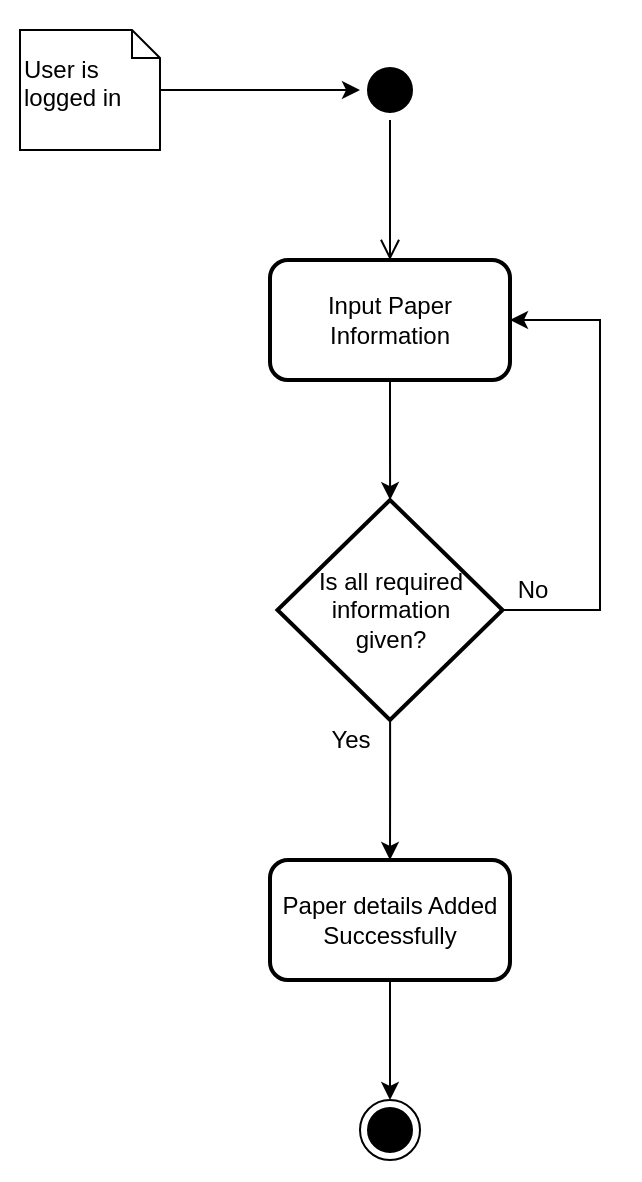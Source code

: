 <mxfile version="13.8.0" type="device"><diagram id="PMCEgdSP3Otu-TsWYUqt" name="Page-1"><mxGraphModel dx="1416" dy="800" grid="1" gridSize="10" guides="1" tooltips="1" connect="1" arrows="1" fold="1" page="1" pageScale="1" pageWidth="850" pageHeight="1100" math="0" shadow="0"><root><mxCell id="0"/><mxCell id="1" parent="0"/><mxCell id="Qkz5zim1wO0wnAQX6NZy-20" value="" style="rounded=0;whiteSpace=wrap;html=1;strokeWidth=2;strokeColor=none;" vertex="1" parent="1"><mxGeometry x="240" y="40" width="320" height="590" as="geometry"/></mxCell><mxCell id="Qkz5zim1wO0wnAQX6NZy-1" value="" style="ellipse;html=1;shape=startState;fillColor=#000000;" vertex="1" parent="1"><mxGeometry x="420" y="70" width="30" height="30" as="geometry"/></mxCell><mxCell id="Qkz5zim1wO0wnAQX6NZy-2" value="" style="edgeStyle=orthogonalEdgeStyle;html=1;verticalAlign=bottom;endArrow=open;endSize=8;" edge="1" source="Qkz5zim1wO0wnAQX6NZy-1" parent="1" target="Qkz5zim1wO0wnAQX6NZy-5"><mxGeometry relative="1" as="geometry"><mxPoint x="435" y="160" as="targetPoint"/></mxGeometry></mxCell><mxCell id="Qkz5zim1wO0wnAQX6NZy-4" value="" style="edgeStyle=orthogonalEdgeStyle;rounded=0;orthogonalLoop=1;jettySize=auto;html=1;strokeColor=#000000;" edge="1" parent="1" source="Qkz5zim1wO0wnAQX6NZy-3" target="Qkz5zim1wO0wnAQX6NZy-1"><mxGeometry relative="1" as="geometry"/></mxCell><mxCell id="Qkz5zim1wO0wnAQX6NZy-3" value="&lt;p&gt;User is logged in&lt;/p&gt;" style="shape=note;whiteSpace=wrap;html=1;size=14;verticalAlign=top;align=left;spacingTop=-6;strokeColor=#000000;" vertex="1" parent="1"><mxGeometry x="250" y="55" width="70" height="60" as="geometry"/></mxCell><mxCell id="Qkz5zim1wO0wnAQX6NZy-7" value="" style="edgeStyle=orthogonalEdgeStyle;rounded=0;orthogonalLoop=1;jettySize=auto;html=1;strokeColor=#000000;" edge="1" parent="1" source="Qkz5zim1wO0wnAQX6NZy-5" target="Qkz5zim1wO0wnAQX6NZy-6"><mxGeometry relative="1" as="geometry"/></mxCell><mxCell id="Qkz5zim1wO0wnAQX6NZy-5" value="Input Paper Information" style="rounded=1;whiteSpace=wrap;html=1;strokeColor=#000000;strokeWidth=2;" vertex="1" parent="1"><mxGeometry x="375" y="170" width="120" height="60" as="geometry"/></mxCell><mxCell id="Qkz5zim1wO0wnAQX6NZy-9" value="" style="edgeStyle=orthogonalEdgeStyle;rounded=0;orthogonalLoop=1;jettySize=auto;html=1;strokeColor=#000000;" edge="1" parent="1" source="Qkz5zim1wO0wnAQX6NZy-6" target="Qkz5zim1wO0wnAQX6NZy-14"><mxGeometry relative="1" as="geometry"><mxPoint x="435" y="450" as="targetPoint"/></mxGeometry></mxCell><mxCell id="Qkz5zim1wO0wnAQX6NZy-12" value="" style="edgeStyle=orthogonalEdgeStyle;rounded=0;orthogonalLoop=1;jettySize=auto;html=1;strokeColor=#000000;" edge="1" parent="1" source="Qkz5zim1wO0wnAQX6NZy-6" target="Qkz5zim1wO0wnAQX6NZy-5"><mxGeometry relative="1" as="geometry"><mxPoint x="567.5" y="345" as="targetPoint"/><Array as="points"><mxPoint x="540" y="345"/><mxPoint x="540" y="200"/></Array></mxGeometry></mxCell><mxCell id="Qkz5zim1wO0wnAQX6NZy-6" value="Is all required information &lt;br&gt;given?" style="rhombus;whiteSpace=wrap;html=1;rounded=1;strokeWidth=2;arcSize=0;" vertex="1" parent="1"><mxGeometry x="378.75" y="290" width="112.5" height="110" as="geometry"/></mxCell><mxCell id="Qkz5zim1wO0wnAQX6NZy-8" value="" style="ellipse;html=1;shape=endState;fillColor=#000000;" vertex="1" parent="1"><mxGeometry x="420" y="590" width="30" height="30" as="geometry"/></mxCell><mxCell id="Qkz5zim1wO0wnAQX6NZy-10" value="Yes" style="text;html=1;align=center;verticalAlign=middle;resizable=0;points=[];autosize=1;" vertex="1" parent="1"><mxGeometry x="395" y="400" width="40" height="20" as="geometry"/></mxCell><mxCell id="Qkz5zim1wO0wnAQX6NZy-13" value="No" style="text;html=1;align=center;verticalAlign=middle;resizable=0;points=[];autosize=1;" vertex="1" parent="1"><mxGeometry x="491.25" y="325" width="30" height="20" as="geometry"/></mxCell><mxCell id="Qkz5zim1wO0wnAQX6NZy-19" value="" style="edgeStyle=orthogonalEdgeStyle;rounded=0;orthogonalLoop=1;jettySize=auto;html=1;strokeColor=#000000;" edge="1" parent="1" source="Qkz5zim1wO0wnAQX6NZy-14" target="Qkz5zim1wO0wnAQX6NZy-8"><mxGeometry relative="1" as="geometry"/></mxCell><mxCell id="Qkz5zim1wO0wnAQX6NZy-14" value="Paper details Added Successfully" style="rounded=1;whiteSpace=wrap;html=1;strokeColor=#000000;strokeWidth=2;" vertex="1" parent="1"><mxGeometry x="375" y="470" width="120" height="60" as="geometry"/></mxCell></root></mxGraphModel></diagram></mxfile>